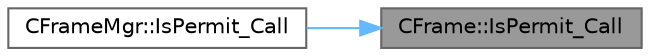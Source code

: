 digraph "CFrame::IsPermit_Call"
{
 // LATEX_PDF_SIZE
  bgcolor="transparent";
  edge [fontname=Helvetica,fontsize=10,labelfontname=Helvetica,labelfontsize=10];
  node [fontname=Helvetica,fontsize=10,shape=box,height=0.2,width=0.4];
  rankdir="RL";
  Node1 [id="Node000001",label="CFrame::IsPermit_Call",height=0.2,width=0.4,color="gray40", fillcolor="grey60", style="filled", fontcolor="black",tooltip=" "];
  Node1 -> Node2 [id="edge1_Node000001_Node000002",dir="back",color="steelblue1",style="solid",tooltip=" "];
  Node2 [id="Node000002",label="CFrameMgr::IsPermit_Call",height=0.2,width=0.4,color="grey40", fillcolor="white", style="filled",URL="$class_c_frame_mgr.html#ae598f2ad4a4d6e252eb7482339bf0fd2",tooltip=" "];
}
